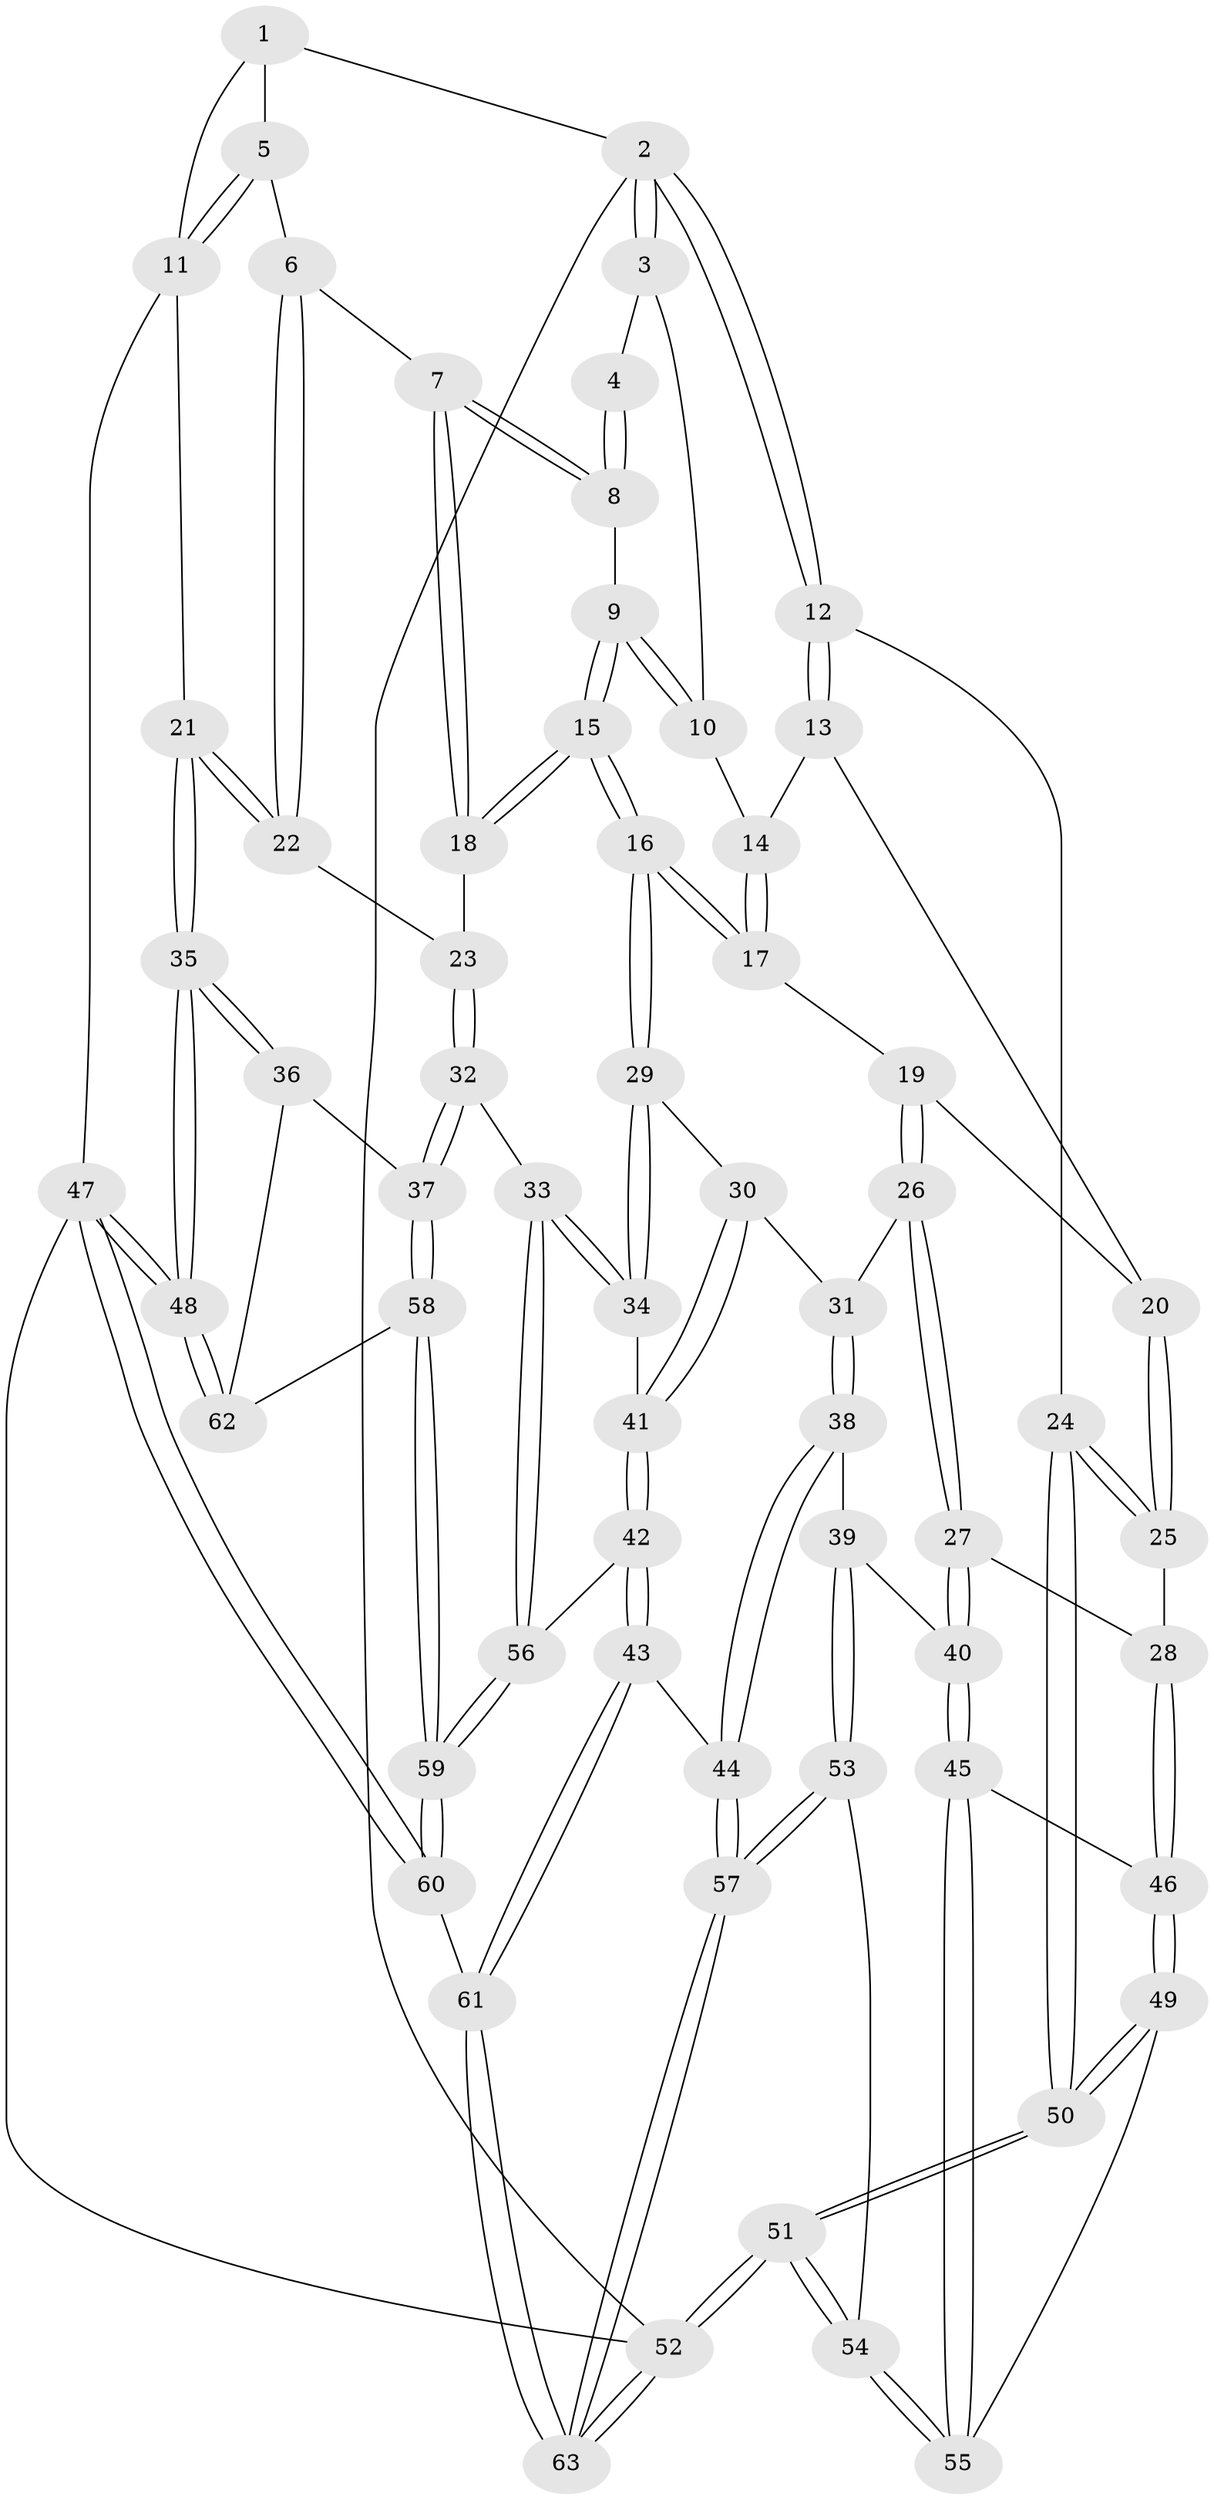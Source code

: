 // coarse degree distribution, {7: 0.06818181818181818, 4: 0.29545454545454547, 3: 0.09090909090909091, 5: 0.4318181818181818, 6: 0.11363636363636363}
// Generated by graph-tools (version 1.1) at 2025/21/03/04/25 18:21:35]
// undirected, 63 vertices, 154 edges
graph export_dot {
graph [start="1"]
  node [color=gray90,style=filled];
  1 [pos="+0.7664937049521887+0"];
  2 [pos="+0+0"];
  3 [pos="+0.38701305977824063+0"];
  4 [pos="+0.6620028972748183+0"];
  5 [pos="+0.8768708597510713+0.07533222993703353"];
  6 [pos="+0.7714414720483265+0.2058227316207289"];
  7 [pos="+0.7327587731934907+0.21594483456583022"];
  8 [pos="+0.6759673855644005+0.09983556495087881"];
  9 [pos="+0.5465893725603451+0.15708934835052368"];
  10 [pos="+0.3811232519065476+0"];
  11 [pos="+1+0.26227087159468215"];
  12 [pos="+0+0.02981710181284915"];
  13 [pos="+0.23376788192594244+0.11539636329917331"];
  14 [pos="+0.3608904958128956+0"];
  15 [pos="+0.5725939818243044+0.35476128003927704"];
  16 [pos="+0.5721200337805639+0.35499513814273137"];
  17 [pos="+0.43467767621896475+0.3281984651959764"];
  18 [pos="+0.6308970613813523+0.3494537517029734"];
  19 [pos="+0.31549528966961854+0.36311866083786515"];
  20 [pos="+0.20185741772059035+0.30437823784186346"];
  21 [pos="+1+0.40484562996879286"];
  22 [pos="+1+0.3907896205609468"];
  23 [pos="+0.6706429534391912+0.3779384401221712"];
  24 [pos="+0+0.4094269213965064"];
  25 [pos="+0+0.41152753965233446"];
  26 [pos="+0.3083457362404797+0.5080136512100774"];
  27 [pos="+0.20469214240598113+0.5988389341053213"];
  28 [pos="+0.054921381208876206+0.5478482232709035"];
  29 [pos="+0.5374867873014901+0.5029603075903603"];
  30 [pos="+0.45947311805581814+0.5889483085177167"];
  31 [pos="+0.43225415171323167+0.5873261971143353"];
  32 [pos="+0.8182700366969035+0.6584937859121085"];
  33 [pos="+0.7566744560674802+0.6832866169792216"];
  34 [pos="+0.690509800293728+0.6582018170691971"];
  35 [pos="+1+0.6501875781750598"];
  36 [pos="+1+0.6642923583749223"];
  37 [pos="+0.9731333262963215+0.669082273963452"];
  38 [pos="+0.31805160383988507+0.7072090538945658"];
  39 [pos="+0.23399191869832395+0.6701528950805572"];
  40 [pos="+0.23030994324185763+0.6655357082586703"];
  41 [pos="+0.4992539008218029+0.6813463798270092"];
  42 [pos="+0.48191751917559117+0.7710076867259489"];
  43 [pos="+0.43638657031138084+0.8302095528003574"];
  44 [pos="+0.3789355891187545+0.809549728275769"];
  45 [pos="+0.11379120806827418+0.745862246136203"];
  46 [pos="+0.07816722371768435+0.7140501283349039"];
  47 [pos="+1+1"];
  48 [pos="+1+1"];
  49 [pos="+0+0.7882352107448009"];
  50 [pos="+0+0.9143588114266961"];
  51 [pos="+0+0.9625195814229252"];
  52 [pos="+0+1"];
  53 [pos="+0.19089286863408747+0.8535819437981864"];
  54 [pos="+0.14427518495384137+0.8290932182736391"];
  55 [pos="+0.11708454058670015+0.7815415131957082"];
  56 [pos="+0.6930013269230069+0.777658489306492"];
  57 [pos="+0.21042725494280198+0.8834327646577844"];
  58 [pos="+0.7989733780682404+0.9336770108622685"];
  59 [pos="+0.6476185336139311+1"];
  60 [pos="+0.5723757481212988+1"];
  61 [pos="+0.5622286602437587+1"];
  62 [pos="+0.8669123778592221+0.9478660432930501"];
  63 [pos="+0.1571182075860295+1"];
  1 -- 2;
  1 -- 5;
  1 -- 11;
  2 -- 3;
  2 -- 3;
  2 -- 12;
  2 -- 12;
  2 -- 52;
  3 -- 4;
  3 -- 10;
  4 -- 8;
  4 -- 8;
  5 -- 6;
  5 -- 11;
  5 -- 11;
  6 -- 7;
  6 -- 22;
  6 -- 22;
  7 -- 8;
  7 -- 8;
  7 -- 18;
  7 -- 18;
  8 -- 9;
  9 -- 10;
  9 -- 10;
  9 -- 15;
  9 -- 15;
  10 -- 14;
  11 -- 21;
  11 -- 47;
  12 -- 13;
  12 -- 13;
  12 -- 24;
  13 -- 14;
  13 -- 20;
  14 -- 17;
  14 -- 17;
  15 -- 16;
  15 -- 16;
  15 -- 18;
  15 -- 18;
  16 -- 17;
  16 -- 17;
  16 -- 29;
  16 -- 29;
  17 -- 19;
  18 -- 23;
  19 -- 20;
  19 -- 26;
  19 -- 26;
  20 -- 25;
  20 -- 25;
  21 -- 22;
  21 -- 22;
  21 -- 35;
  21 -- 35;
  22 -- 23;
  23 -- 32;
  23 -- 32;
  24 -- 25;
  24 -- 25;
  24 -- 50;
  24 -- 50;
  25 -- 28;
  26 -- 27;
  26 -- 27;
  26 -- 31;
  27 -- 28;
  27 -- 40;
  27 -- 40;
  28 -- 46;
  28 -- 46;
  29 -- 30;
  29 -- 34;
  29 -- 34;
  30 -- 31;
  30 -- 41;
  30 -- 41;
  31 -- 38;
  31 -- 38;
  32 -- 33;
  32 -- 37;
  32 -- 37;
  33 -- 34;
  33 -- 34;
  33 -- 56;
  33 -- 56;
  34 -- 41;
  35 -- 36;
  35 -- 36;
  35 -- 48;
  35 -- 48;
  36 -- 37;
  36 -- 62;
  37 -- 58;
  37 -- 58;
  38 -- 39;
  38 -- 44;
  38 -- 44;
  39 -- 40;
  39 -- 53;
  39 -- 53;
  40 -- 45;
  40 -- 45;
  41 -- 42;
  41 -- 42;
  42 -- 43;
  42 -- 43;
  42 -- 56;
  43 -- 44;
  43 -- 61;
  43 -- 61;
  44 -- 57;
  44 -- 57;
  45 -- 46;
  45 -- 55;
  45 -- 55;
  46 -- 49;
  46 -- 49;
  47 -- 48;
  47 -- 48;
  47 -- 60;
  47 -- 60;
  47 -- 52;
  48 -- 62;
  48 -- 62;
  49 -- 50;
  49 -- 50;
  49 -- 55;
  50 -- 51;
  50 -- 51;
  51 -- 52;
  51 -- 52;
  51 -- 54;
  51 -- 54;
  52 -- 63;
  52 -- 63;
  53 -- 54;
  53 -- 57;
  53 -- 57;
  54 -- 55;
  54 -- 55;
  56 -- 59;
  56 -- 59;
  57 -- 63;
  57 -- 63;
  58 -- 59;
  58 -- 59;
  58 -- 62;
  59 -- 60;
  59 -- 60;
  60 -- 61;
  61 -- 63;
  61 -- 63;
}
